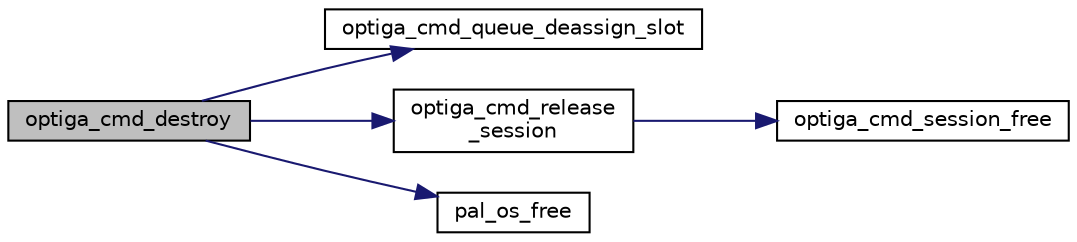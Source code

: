 digraph "optiga_cmd_destroy"
{
 // LATEX_PDF_SIZE
  edge [fontname="Helvetica",fontsize="10",labelfontname="Helvetica",labelfontsize="10"];
  node [fontname="Helvetica",fontsize="10",shape=record];
  rankdir="LR";
  Node1 [label="optiga_cmd_destroy",height=0.2,width=0.4,color="black", fillcolor="grey75", style="filled", fontcolor="black",tooltip="Destroys the instance of optiga_cmd_t."];
  Node1 -> Node2 [color="midnightblue",fontsize="10",style="solid",fontname="Helvetica"];
  Node2 [label="optiga_cmd_queue_deassign_slot",height=0.2,width=0.4,color="black", fillcolor="white", style="filled",URL="$db/dd5/optiga__cmd_8c.html#a1487cf9d74a3d8eb0198be751d45f9d5",tooltip=" "];
  Node1 -> Node3 [color="midnightblue",fontsize="10",style="solid",fontname="Helvetica"];
  Node3 [label="optiga_cmd_release\l_session",height=0.2,width=0.4,color="black", fillcolor="white", style="filled",URL="$db/dd5/optiga__cmd_8c.html#a0b7d1c48bdcbfa2513945948f44eb544",tooltip=" "];
  Node3 -> Node4 [color="midnightblue",fontsize="10",style="solid",fontname="Helvetica"];
  Node4 [label="optiga_cmd_session_free",height=0.2,width=0.4,color="black", fillcolor="white", style="filled",URL="$db/dd5/optiga__cmd_8c.html#a2c729c15b736da7f20ff1fb7b388056c",tooltip=" "];
  Node1 -> Node5 [color="midnightblue",fontsize="10",style="solid",fontname="Helvetica"];
  Node5 [label="pal_os_free",height=0.2,width=0.4,color="black", fillcolor="white", style="filled",URL="$d0/d52/pal__os__memory_8h.html#aaed6ed41577e2d656531aff2b86f1bd5",tooltip="Frees the block of memory specified by the block pointer."];
}
